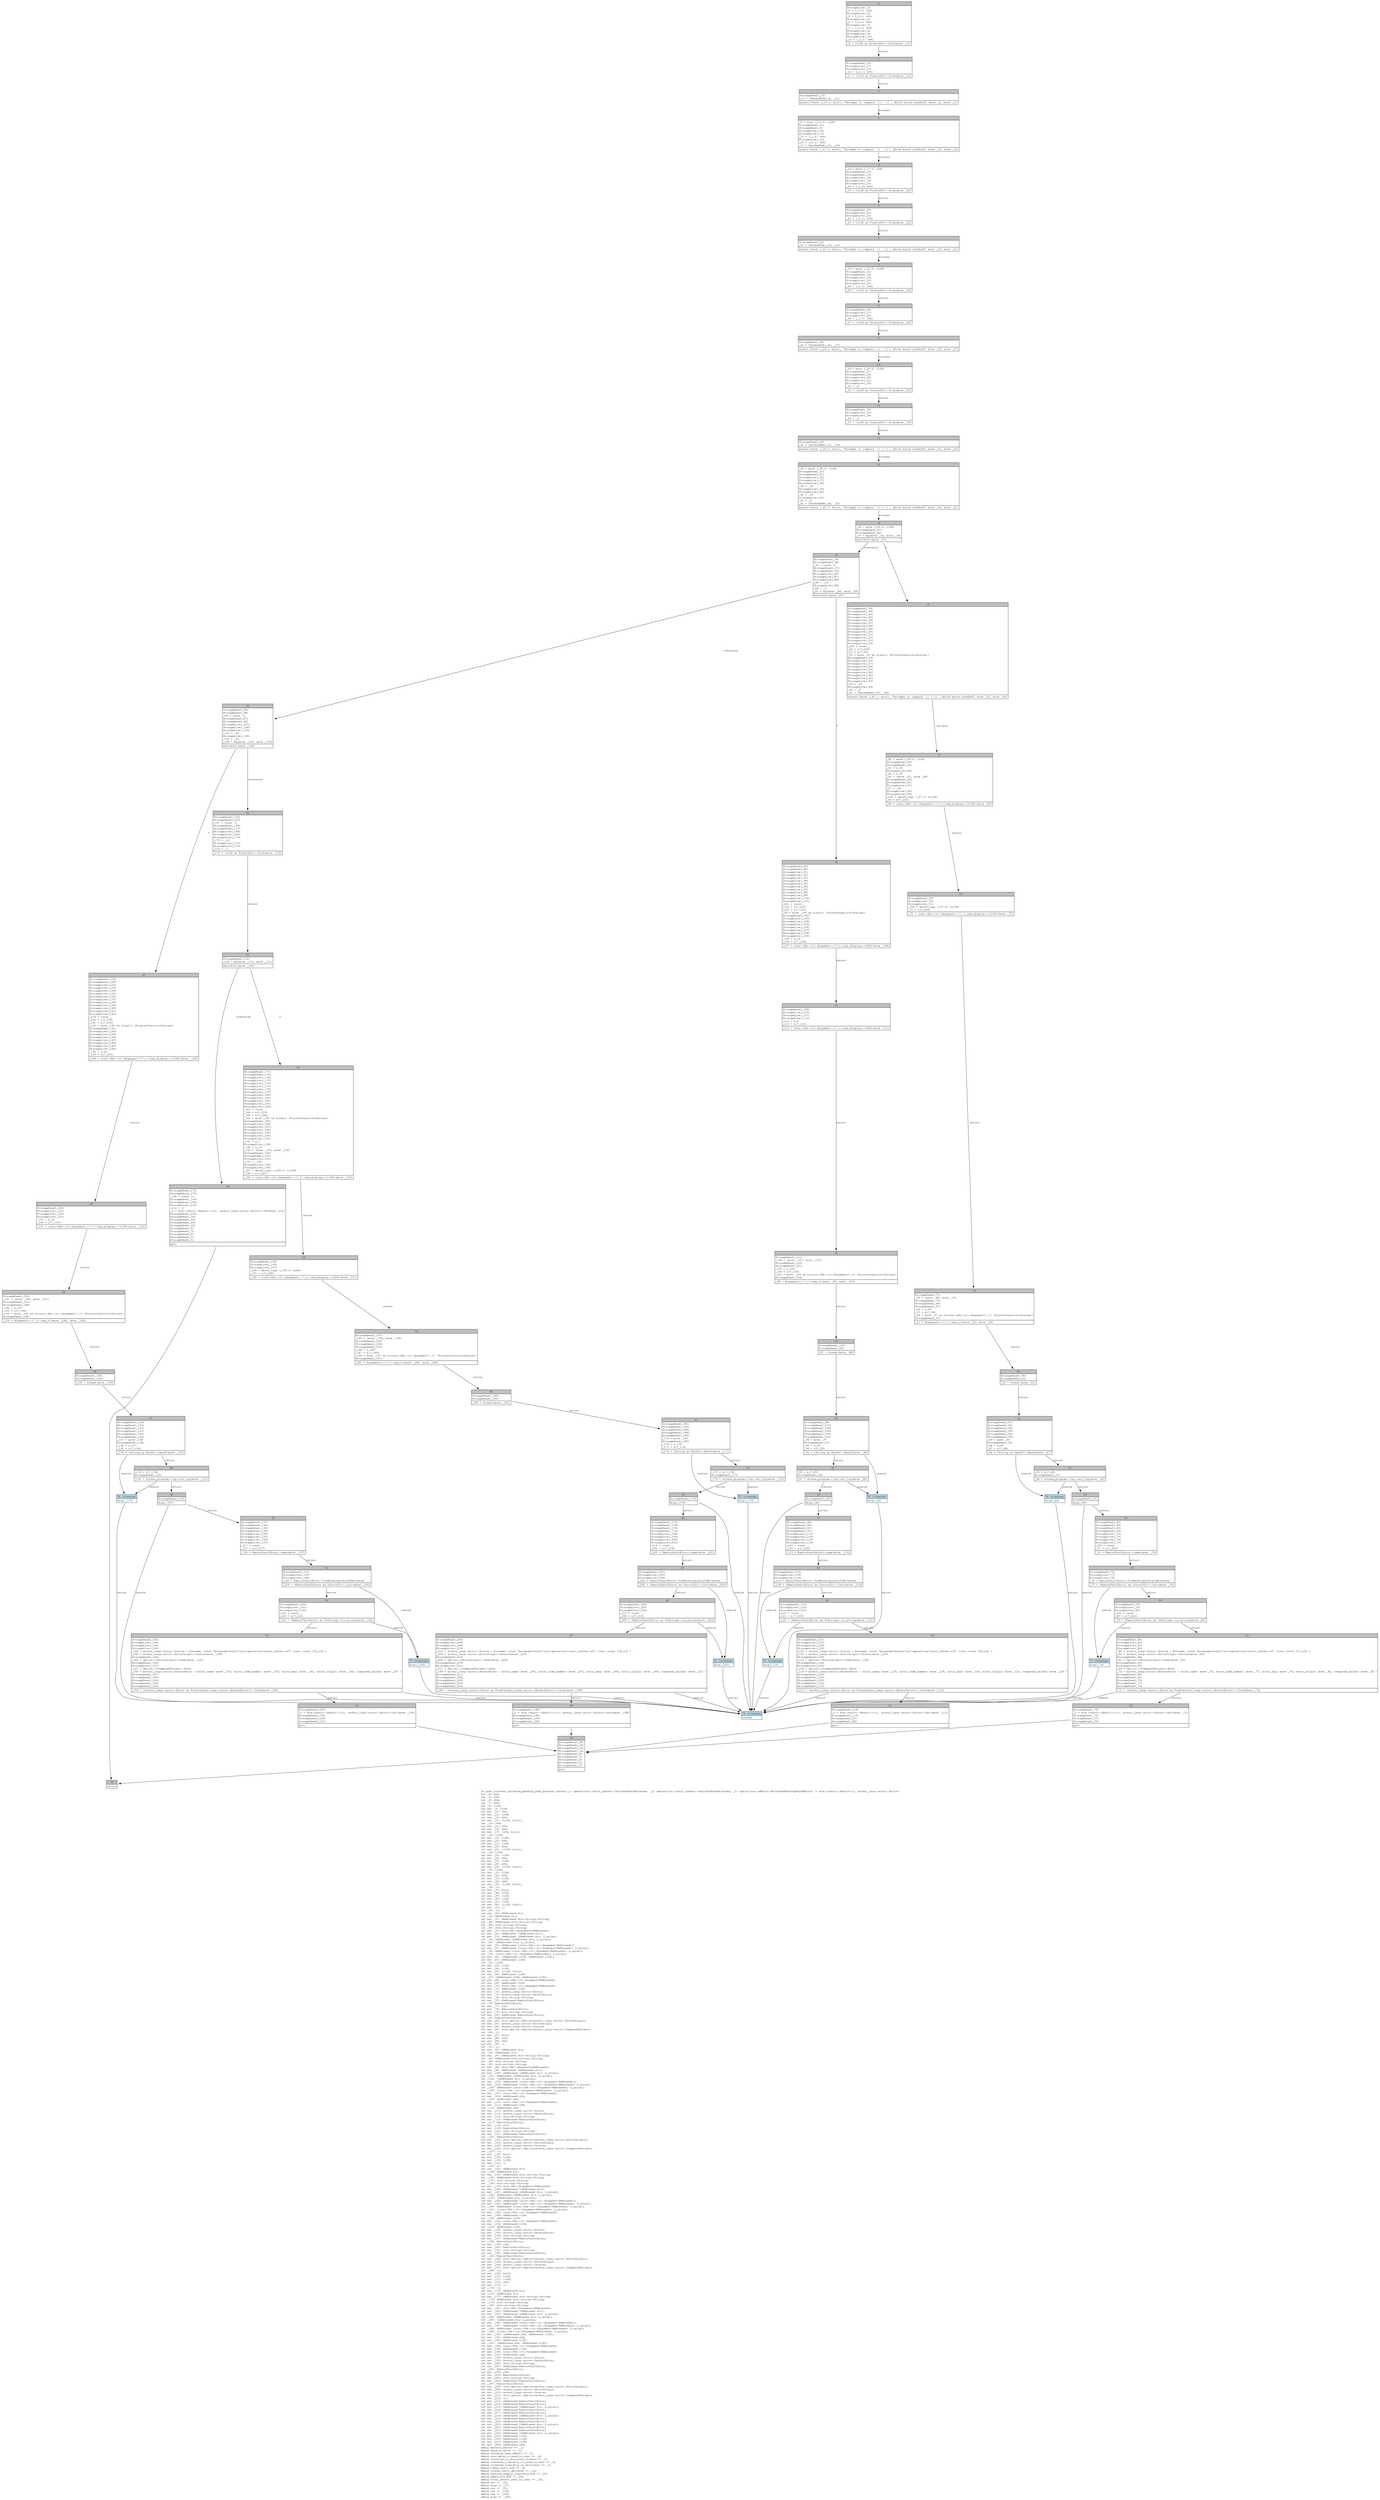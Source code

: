 digraph Mir_0_347 {
    graph [fontname="Courier, monospace"];
    node [fontname="Courier, monospace"];
    edge [fontname="Courier, monospace"];
    label=<fn post_transfer_withdraw_pending_fees_balance_checks(_1: operations::vault_checks::VaultAndUserBalances, _2: operations::vault_checks::VaultAndUserBalances, _3: operations::effects::WithdrawPendingFeesEffects) -&gt; std::result::Result&lt;(), anchor_lang::error::Error&gt;<br align="left"/>let _4: u64;<br align="left"/>let _5: u64;<br align="left"/>let _6: u64;<br align="left"/>let _7: u64;<br align="left"/>let _8: i128;<br align="left"/>let mut _9: i128;<br align="left"/>let mut _10: u64;<br align="left"/>let mut _11: i128;<br align="left"/>let mut _12: u64;<br align="left"/>let mut _13: (i128, bool);<br align="left"/>let _14: u64;<br align="left"/>let mut _15: u64;<br align="left"/>let mut _16: u64;<br align="left"/>let mut _17: (u64, bool);<br align="left"/>let _18: i128;<br align="left"/>let mut _19: i128;<br align="left"/>let mut _20: u64;<br align="left"/>let mut _21: i128;<br align="left"/>let mut _22: u64;<br align="left"/>let mut _23: (i128, bool);<br align="left"/>let _24: i128;<br align="left"/>let mut _25: i128;<br align="left"/>let mut _26: u64;<br align="left"/>let mut _27: i128;<br align="left"/>let mut _28: u64;<br align="left"/>let mut _29: (i128, bool);<br align="left"/>let _30: i128;<br align="left"/>let mut _31: i128;<br align="left"/>let mut _32: u64;<br align="left"/>let mut _33: i128;<br align="left"/>let mut _34: u64;<br align="left"/>let mut _35: (i128, bool);<br align="left"/>let _36: ();<br align="left"/>let mut _37: bool;<br align="left"/>let mut _38: i128;<br align="left"/>let mut _39: i128;<br align="left"/>let mut _40: i128;<br align="left"/>let mut _41: i128;<br align="left"/>let mut _42: (i128, bool);<br align="left"/>let mut _43: !;<br align="left"/>let _44: ();<br align="left"/>let mut _45: &amp;ReErased str;<br align="left"/>let _46: &amp;ReErased str;<br align="left"/>let mut _47: &amp;ReErased std::string::String;<br align="left"/>let _48: &amp;ReErased std::string::String;<br align="left"/>let _49: std::string::String;<br align="left"/>let _50: std::string::String;<br align="left"/>let mut _51: std::fmt::Arguments&lt;ReErased&gt;;<br align="left"/>let mut _52: &amp;ReErased [&amp;ReErased str];<br align="left"/>let mut _53: &amp;ReErased [&amp;ReErased str; 2_usize];<br align="left"/>let _54: &amp;ReErased [&amp;ReErased str; 2_usize];<br align="left"/>let _55: [&amp;ReErased str; 2_usize];<br align="left"/>let mut _56: &amp;ReErased [core::fmt::rt::Argument&lt;ReErased&gt;];<br align="left"/>let mut _57: &amp;ReErased [core::fmt::rt::Argument&lt;ReErased&gt;; 2_usize];<br align="left"/>let _58: &amp;ReErased [core::fmt::rt::Argument&lt;ReErased&gt;; 2_usize];<br align="left"/>let _59: [core::fmt::rt::Argument&lt;ReErased&gt;; 2_usize];<br align="left"/>let mut _60: (&amp;ReErased i128, &amp;ReErased i128);<br align="left"/>let mut _61: &amp;ReErased i128;<br align="left"/>let _62: i128;<br align="left"/>let mut _63: i128;<br align="left"/>let mut _64: i128;<br align="left"/>let mut _65: (i128, bool);<br align="left"/>let mut _66: &amp;ReErased i128;<br align="left"/>let _67: (&amp;ReErased i128, &amp;ReErased i128);<br align="left"/>let mut _68: core::fmt::rt::Argument&lt;ReErased&gt;;<br align="left"/>let mut _69: &amp;ReErased i128;<br align="left"/>let mut _70: core::fmt::rt::Argument&lt;ReErased&gt;;<br align="left"/>let mut _71: &amp;ReErased i128;<br align="left"/>let mut _72: anchor_lang::error::Error;<br align="left"/>let mut _73: anchor_lang::error::AnchorError;<br align="left"/>let mut _74: std::string::String;<br align="left"/>let mut _75: &amp;ReErased KaminoVaultError;<br align="left"/>let _76: KaminoVaultError;<br align="left"/>let mut _77: u32;<br align="left"/>let mut _78: KaminoVaultError;<br align="left"/>let mut _79: std::string::String;<br align="left"/>let mut _80: &amp;ReErased KaminoVaultError;<br align="left"/>let _81: KaminoVaultError;<br align="left"/>let mut _82: std::option::Option&lt;anchor_lang::error::ErrorOrigin&gt;;<br align="left"/>let mut _83: anchor_lang::error::ErrorOrigin;<br align="left"/>let mut _84: anchor_lang::error::Source;<br align="left"/>let mut _85: std::option::Option&lt;anchor_lang::error::ComparedValues&gt;;<br align="left"/>let _86: ();<br align="left"/>let mut _87: bool;<br align="left"/>let mut _88: u64;<br align="left"/>let mut _89: u64;<br align="left"/>let mut _90: !;<br align="left"/>let _91: ();<br align="left"/>let mut _92: &amp;ReErased str;<br align="left"/>let _93: &amp;ReErased str;<br align="left"/>let mut _94: &amp;ReErased std::string::String;<br align="left"/>let _95: &amp;ReErased std::string::String;<br align="left"/>let _96: std::string::String;<br align="left"/>let _97: std::string::String;<br align="left"/>let mut _98: std::fmt::Arguments&lt;ReErased&gt;;<br align="left"/>let mut _99: &amp;ReErased [&amp;ReErased str];<br align="left"/>let mut _100: &amp;ReErased [&amp;ReErased str; 2_usize];<br align="left"/>let _101: &amp;ReErased [&amp;ReErased str; 2_usize];<br align="left"/>let _102: [&amp;ReErased str; 2_usize];<br align="left"/>let mut _103: &amp;ReErased [core::fmt::rt::Argument&lt;ReErased&gt;];<br align="left"/>let mut _104: &amp;ReErased [core::fmt::rt::Argument&lt;ReErased&gt;; 2_usize];<br align="left"/>let _105: &amp;ReErased [core::fmt::rt::Argument&lt;ReErased&gt;; 2_usize];<br align="left"/>let _106: [core::fmt::rt::Argument&lt;ReErased&gt;; 2_usize];<br align="left"/>let mut _107: core::fmt::rt::Argument&lt;ReErased&gt;;<br align="left"/>let mut _108: &amp;ReErased u64;<br align="left"/>let _109: &amp;ReErased u64;<br align="left"/>let mut _110: core::fmt::rt::Argument&lt;ReErased&gt;;<br align="left"/>let mut _111: &amp;ReErased u64;<br align="left"/>let _112: &amp;ReErased u64;<br align="left"/>let mut _113: anchor_lang::error::Error;<br align="left"/>let mut _114: anchor_lang::error::AnchorError;<br align="left"/>let mut _115: std::string::String;<br align="left"/>let mut _116: &amp;ReErased KaminoVaultError;<br align="left"/>let _117: KaminoVaultError;<br align="left"/>let mut _118: u32;<br align="left"/>let mut _119: KaminoVaultError;<br align="left"/>let mut _120: std::string::String;<br align="left"/>let mut _121: &amp;ReErased KaminoVaultError;<br align="left"/>let _122: KaminoVaultError;<br align="left"/>let mut _123: std::option::Option&lt;anchor_lang::error::ErrorOrigin&gt;;<br align="left"/>let mut _124: anchor_lang::error::ErrorOrigin;<br align="left"/>let mut _125: anchor_lang::error::Source;<br align="left"/>let mut _126: std::option::Option&lt;anchor_lang::error::ComparedValues&gt;;<br align="left"/>let _127: ();<br align="left"/>let mut _128: bool;<br align="left"/>let mut _129: i128;<br align="left"/>let mut _130: i128;<br align="left"/>let mut _131: !;<br align="left"/>let _132: ();<br align="left"/>let mut _133: &amp;ReErased str;<br align="left"/>let _134: &amp;ReErased str;<br align="left"/>let mut _135: &amp;ReErased std::string::String;<br align="left"/>let _136: &amp;ReErased std::string::String;<br align="left"/>let _137: std::string::String;<br align="left"/>let _138: std::string::String;<br align="left"/>let mut _139: std::fmt::Arguments&lt;ReErased&gt;;<br align="left"/>let mut _140: &amp;ReErased [&amp;ReErased str];<br align="left"/>let mut _141: &amp;ReErased [&amp;ReErased str; 2_usize];<br align="left"/>let _142: &amp;ReErased [&amp;ReErased str; 2_usize];<br align="left"/>let _143: [&amp;ReErased str; 2_usize];<br align="left"/>let mut _144: &amp;ReErased [core::fmt::rt::Argument&lt;ReErased&gt;];<br align="left"/>let mut _145: &amp;ReErased [core::fmt::rt::Argument&lt;ReErased&gt;; 2_usize];<br align="left"/>let _146: &amp;ReErased [core::fmt::rt::Argument&lt;ReErased&gt;; 2_usize];<br align="left"/>let _147: [core::fmt::rt::Argument&lt;ReErased&gt;; 2_usize];<br align="left"/>let mut _148: core::fmt::rt::Argument&lt;ReErased&gt;;<br align="left"/>let mut _149: &amp;ReErased i128;<br align="left"/>let _150: &amp;ReErased i128;<br align="left"/>let mut _151: core::fmt::rt::Argument&lt;ReErased&gt;;<br align="left"/>let mut _152: &amp;ReErased i128;<br align="left"/>let _153: &amp;ReErased i128;<br align="left"/>let mut _154: anchor_lang::error::Error;<br align="left"/>let mut _155: anchor_lang::error::AnchorError;<br align="left"/>let mut _156: std::string::String;<br align="left"/>let mut _157: &amp;ReErased KaminoVaultError;<br align="left"/>let _158: KaminoVaultError;<br align="left"/>let mut _159: u32;<br align="left"/>let mut _160: KaminoVaultError;<br align="left"/>let mut _161: std::string::String;<br align="left"/>let mut _162: &amp;ReErased KaminoVaultError;<br align="left"/>let _163: KaminoVaultError;<br align="left"/>let mut _164: std::option::Option&lt;anchor_lang::error::ErrorOrigin&gt;;<br align="left"/>let mut _165: anchor_lang::error::ErrorOrigin;<br align="left"/>let mut _166: anchor_lang::error::Source;<br align="left"/>let mut _167: std::option::Option&lt;anchor_lang::error::ComparedValues&gt;;<br align="left"/>let _168: ();<br align="left"/>let mut _169: bool;<br align="left"/>let mut _170: i128;<br align="left"/>let mut _171: i128;<br align="left"/>let mut _172: u64;<br align="left"/>let mut _173: !;<br align="left"/>let _174: ();<br align="left"/>let mut _175: &amp;ReErased str;<br align="left"/>let _176: &amp;ReErased str;<br align="left"/>let mut _177: &amp;ReErased std::string::String;<br align="left"/>let _178: &amp;ReErased std::string::String;<br align="left"/>let _179: std::string::String;<br align="left"/>let _180: std::string::String;<br align="left"/>let mut _181: std::fmt::Arguments&lt;ReErased&gt;;<br align="left"/>let mut _182: &amp;ReErased [&amp;ReErased str];<br align="left"/>let mut _183: &amp;ReErased [&amp;ReErased str; 2_usize];<br align="left"/>let _184: &amp;ReErased [&amp;ReErased str; 2_usize];<br align="left"/>let _185: [&amp;ReErased str; 2_usize];<br align="left"/>let mut _186: &amp;ReErased [core::fmt::rt::Argument&lt;ReErased&gt;];<br align="left"/>let mut _187: &amp;ReErased [core::fmt::rt::Argument&lt;ReErased&gt;; 2_usize];<br align="left"/>let _188: &amp;ReErased [core::fmt::rt::Argument&lt;ReErased&gt;; 2_usize];<br align="left"/>let _189: [core::fmt::rt::Argument&lt;ReErased&gt;; 2_usize];<br align="left"/>let mut _190: (&amp;ReErased u64, &amp;ReErased i128);<br align="left"/>let mut _191: &amp;ReErased u64;<br align="left"/>let mut _192: &amp;ReErased i128;<br align="left"/>let _193: (&amp;ReErased u64, &amp;ReErased i128);<br align="left"/>let mut _194: core::fmt::rt::Argument&lt;ReErased&gt;;<br align="left"/>let mut _195: &amp;ReErased i128;<br align="left"/>let mut _196: core::fmt::rt::Argument&lt;ReErased&gt;;<br align="left"/>let mut _197: &amp;ReErased u64;<br align="left"/>let mut _198: anchor_lang::error::Error;<br align="left"/>let mut _199: anchor_lang::error::AnchorError;<br align="left"/>let mut _200: std::string::String;<br align="left"/>let mut _201: &amp;ReErased KaminoVaultError;<br align="left"/>let _202: KaminoVaultError;<br align="left"/>let mut _203: u32;<br align="left"/>let mut _204: KaminoVaultError;<br align="left"/>let mut _205: std::string::String;<br align="left"/>let mut _206: &amp;ReErased KaminoVaultError;<br align="left"/>let _207: KaminoVaultError;<br align="left"/>let mut _208: std::option::Option&lt;anchor_lang::error::ErrorOrigin&gt;;<br align="left"/>let mut _209: anchor_lang::error::ErrorOrigin;<br align="left"/>let mut _210: anchor_lang::error::Source;<br align="left"/>let mut _211: std::option::Option&lt;anchor_lang::error::ComparedValues&gt;;<br align="left"/>let mut _212: ();<br align="left"/>let mut _213: &amp;ReErased KaminoVaultError;<br align="left"/>let mut _214: &amp;ReErased KaminoVaultError;<br align="left"/>let mut _215: &amp;ReErased [&amp;ReErased str; 2_usize];<br align="left"/>let mut _216: &amp;ReErased KaminoVaultError;<br align="left"/>let mut _217: &amp;ReErased KaminoVaultError;<br align="left"/>let mut _218: &amp;ReErased [&amp;ReErased str; 2_usize];<br align="left"/>let mut _219: &amp;ReErased KaminoVaultError;<br align="left"/>let mut _220: &amp;ReErased KaminoVaultError;<br align="left"/>let mut _221: &amp;ReErased [&amp;ReErased str; 2_usize];<br align="left"/>let mut _222: &amp;ReErased KaminoVaultError;<br align="left"/>let mut _223: &amp;ReErased KaminoVaultError;<br align="left"/>let mut _224: &amp;ReErased [&amp;ReErased str; 2_usize];<br align="left"/>let mut _225: &amp;ReErased i128;<br align="left"/>let mut _226: &amp;ReErased i128;<br align="left"/>let mut _227: &amp;ReErased i128;<br align="left"/>let mut _228: &amp;ReErased u64;<br align="left"/>debug amounts_before =&gt; _1;<br align="left"/>debug amounts_after =&gt; _2;<br align="left"/>debug withdraw_fees_effects =&gt; _3;<br align="left"/>debug available_to_send_to_user =&gt; _4;<br align="left"/>debug invested_to_disinvest_ctokens =&gt; _5;<br align="left"/>debug invested_liquidity_to_send_to_user =&gt; _6;<br align="left"/>debug invested_liquidity_to_disinvest =&gt; _7;<br align="left"/>debug token_vault_diff =&gt; _8;<br align="left"/>debug ctoken_vault_decrease =&gt; _14;<br align="left"/>debug reserve_supply_liquidity_diff =&gt; _18;<br align="left"/>debug admin_ata_diff =&gt; _24;<br align="left"/>debug total_amount_sent_to_user =&gt; _30;<br align="left"/>debug res =&gt; _50;<br align="left"/>debug args =&gt; _67;<br align="left"/>debug res =&gt; _97;<br align="left"/>debug res =&gt; _138;<br align="left"/>debug res =&gt; _180;<br align="left"/>debug args =&gt; _193;<br align="left"/>>;
    bb0__0_347 [shape="none", label=<<table border="0" cellborder="1" cellspacing="0"><tr><td bgcolor="gray" align="center" colspan="1">0</td></tr><tr><td align="left" balign="left">StorageLive(_4)<br/>_4 = (_3.0: u64)<br/>StorageLive(_5)<br/>_5 = (_3.1: u64)<br/>StorageLive(_6)<br/>_6 = (_3.2: u64)<br/>StorageLive(_7)<br/>_7 = (_3.3: u64)<br/>StorageLive(_8)<br/>StorageLive(_9)<br/>StorageLive(_10)<br/>_10 = (_1.1: u64)<br/></td></tr><tr><td align="left">_9 = &lt;i128 as From&lt;u64&gt;&gt;::from(move _10)</td></tr></table>>];
    bb1__0_347 [shape="none", label=<<table border="0" cellborder="1" cellspacing="0"><tr><td bgcolor="gray" align="center" colspan="1">1</td></tr><tr><td align="left" balign="left">StorageDead(_10)<br/>StorageLive(_11)<br/>StorageLive(_12)<br/>_12 = (_2.1: u64)<br/></td></tr><tr><td align="left">_11 = &lt;i128 as From&lt;u64&gt;&gt;::from(move _12)</td></tr></table>>];
    bb2__0_347 [shape="none", label=<<table border="0" cellborder="1" cellspacing="0"><tr><td bgcolor="gray" align="center" colspan="1">2</td></tr><tr><td align="left" balign="left">StorageDead(_12)<br/>_13 = CheckedSub(_9, _11)<br/></td></tr><tr><td align="left">assert(!move (_13.1: bool), &quot;attempt to compute `{} - {}`, which would overflow&quot;, move _9, move _11)</td></tr></table>>];
    bb3__0_347 [shape="none", label=<<table border="0" cellborder="1" cellspacing="0"><tr><td bgcolor="gray" align="center" colspan="1">3</td></tr><tr><td align="left" balign="left">_8 = move (_13.0: i128)<br/>StorageDead(_11)<br/>StorageDead(_9)<br/>StorageLive(_14)<br/>StorageLive(_15)<br/>_15 = (_1.2: u64)<br/>StorageLive(_16)<br/>_16 = (_2.2: u64)<br/>_17 = CheckedSub(_15, _16)<br/></td></tr><tr><td align="left">assert(!move (_17.1: bool), &quot;attempt to compute `{} - {}`, which would overflow&quot;, move _15, move _16)</td></tr></table>>];
    bb4__0_347 [shape="none", label=<<table border="0" cellborder="1" cellspacing="0"><tr><td bgcolor="gray" align="center" colspan="1">4</td></tr><tr><td align="left" balign="left">_14 = move (_17.0: u64)<br/>StorageDead(_16)<br/>StorageDead(_15)<br/>StorageLive(_18)<br/>StorageLive(_19)<br/>StorageLive(_20)<br/>_20 = (_1.0: u64)<br/></td></tr><tr><td align="left">_19 = &lt;i128 as From&lt;u64&gt;&gt;::from(move _20)</td></tr></table>>];
    bb5__0_347 [shape="none", label=<<table border="0" cellborder="1" cellspacing="0"><tr><td bgcolor="gray" align="center" colspan="1">5</td></tr><tr><td align="left" balign="left">StorageDead(_20)<br/>StorageLive(_21)<br/>StorageLive(_22)<br/>_22 = (_2.0: u64)<br/></td></tr><tr><td align="left">_21 = &lt;i128 as From&lt;u64&gt;&gt;::from(move _22)</td></tr></table>>];
    bb6__0_347 [shape="none", label=<<table border="0" cellborder="1" cellspacing="0"><tr><td bgcolor="gray" align="center" colspan="1">6</td></tr><tr><td align="left" balign="left">StorageDead(_22)<br/>_23 = CheckedSub(_19, _21)<br/></td></tr><tr><td align="left">assert(!move (_23.1: bool), &quot;attempt to compute `{} - {}`, which would overflow&quot;, move _19, move _21)</td></tr></table>>];
    bb7__0_347 [shape="none", label=<<table border="0" cellborder="1" cellspacing="0"><tr><td bgcolor="gray" align="center" colspan="1">7</td></tr><tr><td align="left" balign="left">_18 = move (_23.0: i128)<br/>StorageDead(_21)<br/>StorageDead(_19)<br/>StorageLive(_24)<br/>StorageLive(_25)<br/>StorageLive(_26)<br/>_26 = (_2.3: u64)<br/></td></tr><tr><td align="left">_25 = &lt;i128 as From&lt;u64&gt;&gt;::from(move _26)</td></tr></table>>];
    bb8__0_347 [shape="none", label=<<table border="0" cellborder="1" cellspacing="0"><tr><td bgcolor="gray" align="center" colspan="1">8</td></tr><tr><td align="left" balign="left">StorageDead(_26)<br/>StorageLive(_27)<br/>StorageLive(_28)<br/>_28 = (_1.3: u64)<br/></td></tr><tr><td align="left">_27 = &lt;i128 as From&lt;u64&gt;&gt;::from(move _28)</td></tr></table>>];
    bb9__0_347 [shape="none", label=<<table border="0" cellborder="1" cellspacing="0"><tr><td bgcolor="gray" align="center" colspan="1">9</td></tr><tr><td align="left" balign="left">StorageDead(_28)<br/>_29 = CheckedSub(_25, _27)<br/></td></tr><tr><td align="left">assert(!move (_29.1: bool), &quot;attempt to compute `{} - {}`, which would overflow&quot;, move _25, move _27)</td></tr></table>>];
    bb10__0_347 [shape="none", label=<<table border="0" cellborder="1" cellspacing="0"><tr><td bgcolor="gray" align="center" colspan="1">10</td></tr><tr><td align="left" balign="left">_24 = move (_29.0: i128)<br/>StorageDead(_27)<br/>StorageDead(_25)<br/>StorageLive(_30)<br/>StorageLive(_31)<br/>StorageLive(_32)<br/>_32 = _4<br/></td></tr><tr><td align="left">_31 = &lt;i128 as From&lt;u64&gt;&gt;::from(move _32)</td></tr></table>>];
    bb11__0_347 [shape="none", label=<<table border="0" cellborder="1" cellspacing="0"><tr><td bgcolor="gray" align="center" colspan="1">11</td></tr><tr><td align="left" balign="left">StorageDead(_32)<br/>StorageLive(_33)<br/>StorageLive(_34)<br/>_34 = _6<br/></td></tr><tr><td align="left">_33 = &lt;i128 as From&lt;u64&gt;&gt;::from(move _34)</td></tr></table>>];
    bb12__0_347 [shape="none", label=<<table border="0" cellborder="1" cellspacing="0"><tr><td bgcolor="gray" align="center" colspan="1">12</td></tr><tr><td align="left" balign="left">StorageDead(_34)<br/>_35 = CheckedAdd(_31, _33)<br/></td></tr><tr><td align="left">assert(!move (_35.1: bool), &quot;attempt to compute `{} + {}`, which would overflow&quot;, move _31, move _33)</td></tr></table>>];
    bb13__0_347 [shape="none", label=<<table border="0" cellborder="1" cellspacing="0"><tr><td bgcolor="gray" align="center" colspan="1">13</td></tr><tr><td align="left" balign="left">_30 = move (_35.0: i128)<br/>StorageDead(_33)<br/>StorageDead(_31)<br/>StorageLive(_36)<br/>StorageLive(_37)<br/>StorageLive(_38)<br/>_38 = _30<br/>StorageLive(_39)<br/>StorageLive(_40)<br/>_40 = _18<br/>StorageLive(_41)<br/>_41 = _8<br/>_42 = CheckedAdd(_40, _41)<br/></td></tr><tr><td align="left">assert(!move (_42.1: bool), &quot;attempt to compute `{} + {}`, which would overflow&quot;, move _40, move _41)</td></tr></table>>];
    bb14__0_347 [shape="none", label=<<table border="0" cellborder="1" cellspacing="0"><tr><td bgcolor="gray" align="center" colspan="1">14</td></tr><tr><td align="left" balign="left">_39 = move (_42.0: i128)<br/>StorageDead(_41)<br/>StorageDead(_40)<br/>_37 = Eq(move _38, move _39)<br/></td></tr><tr><td align="left">switchInt(move _37)</td></tr></table>>];
    bb15__0_347 [shape="none", label=<<table border="0" cellborder="1" cellspacing="0"><tr><td bgcolor="gray" align="center" colspan="1">15</td></tr><tr><td align="left" balign="left">StorageDead(_39)<br/>StorageDead(_38)<br/>_36 = const ()<br/>StorageDead(_37)<br/>StorageDead(_36)<br/>StorageLive(_86)<br/>StorageLive(_87)<br/>StorageLive(_88)<br/>_88 = _14<br/>StorageLive(_89)<br/>_89 = _5<br/>_87 = Eq(move _88, move _89)<br/></td></tr><tr><td align="left">switchInt(move _87)</td></tr></table>>];
    bb16__0_347 [shape="none", label=<<table border="0" cellborder="1" cellspacing="0"><tr><td bgcolor="gray" align="center" colspan="1">16</td></tr><tr><td align="left" balign="left">StorageDead(_39)<br/>StorageDead(_38)<br/>StorageLive(_44)<br/>StorageLive(_45)<br/>StorageLive(_46)<br/>StorageLive(_47)<br/>StorageLive(_48)<br/>StorageLive(_49)<br/>StorageLive(_50)<br/>StorageLive(_51)<br/>StorageLive(_52)<br/>StorageLive(_53)<br/>StorageLive(_54)<br/>_224 = const _<br/>_54 = &amp;(*_224)<br/>_53 = &amp;(*_54)<br/>_52 = move _53 as &amp;[&amp;str] (PointerCoercion(Unsize))<br/>StorageDead(_53)<br/>StorageLive(_56)<br/>StorageLive(_57)<br/>StorageLive(_58)<br/>StorageLive(_59)<br/>StorageLive(_60)<br/>StorageLive(_61)<br/>StorageLive(_62)<br/>StorageLive(_63)<br/>_63 = _18<br/>StorageLive(_64)<br/>_64 = _8<br/>_65 = CheckedAdd(_63, _64)<br/></td></tr><tr><td align="left">assert(!move (_65.1: bool), &quot;attempt to compute `{} + {}`, which would overflow&quot;, move _63, move _64)</td></tr></table>>];
    bb17__0_347 [shape="none", label=<<table border="0" cellborder="1" cellspacing="0"><tr><td bgcolor="gray" align="center" colspan="1">17</td></tr><tr><td align="left" balign="left">_62 = move (_65.0: i128)<br/>StorageDead(_64)<br/>StorageDead(_63)<br/>_61 = &amp;_62<br/>StorageLive(_66)<br/>_66 = &amp;_30<br/>_60 = (move _61, move _66)<br/>StorageDead(_66)<br/>StorageDead(_61)<br/>StorageLive(_67)<br/>_67 = _60<br/>StorageLive(_68)<br/>StorageLive(_69)<br/>_225 = deref_copy (_67.1: &amp;i128)<br/>_69 = &amp;(*_225)<br/></td></tr><tr><td align="left">_68 = core::fmt::rt::Argument::&lt;'_&gt;::new_display::&lt;i128&gt;(move _69)</td></tr></table>>];
    bb18__0_347 [shape="none", label=<<table border="0" cellborder="1" cellspacing="0"><tr><td bgcolor="gray" align="center" colspan="1">18</td></tr><tr><td align="left" balign="left">StorageDead(_69)<br/>StorageLive(_70)<br/>StorageLive(_71)<br/>_226 = deref_copy (_67.0: &amp;i128)<br/>_71 = &amp;(*_226)<br/></td></tr><tr><td align="left">_70 = core::fmt::rt::Argument::&lt;'_&gt;::new_display::&lt;i128&gt;(move _71)</td></tr></table>>];
    bb19__0_347 [shape="none", label=<<table border="0" cellborder="1" cellspacing="0"><tr><td bgcolor="gray" align="center" colspan="1">19</td></tr><tr><td align="left" balign="left">StorageDead(_71)<br/>_59 = [move _68, move _70]<br/>StorageDead(_70)<br/>StorageDead(_68)<br/>StorageDead(_67)<br/>_58 = &amp;_59<br/>_57 = &amp;(*_58)<br/>_56 = move _57 as &amp;[core::fmt::rt::Argument&lt;'_&gt;] (PointerCoercion(Unsize))<br/>StorageDead(_57)<br/></td></tr><tr><td align="left">_51 = Arguments::&lt;'_&gt;::new_v1(move _52, move _56)</td></tr></table>>];
    bb20__0_347 [shape="none", label=<<table border="0" cellborder="1" cellspacing="0"><tr><td bgcolor="gray" align="center" colspan="1">20</td></tr><tr><td align="left" balign="left">StorageDead(_56)<br/>StorageDead(_52)<br/></td></tr><tr><td align="left">_50 = format(move _51)</td></tr></table>>];
    bb21__0_347 [shape="none", label=<<table border="0" cellborder="1" cellspacing="0"><tr><td bgcolor="gray" align="center" colspan="1">21</td></tr><tr><td align="left" balign="left">StorageDead(_51)<br/>StorageDead(_62)<br/>StorageDead(_60)<br/>StorageDead(_59)<br/>StorageDead(_58)<br/>StorageDead(_54)<br/>_49 = move _50<br/>StorageDead(_50)<br/>_48 = &amp;_49<br/>_47 = &amp;(*_48)<br/></td></tr><tr><td align="left">_46 = &lt;String as Deref&gt;::deref(move _47)</td></tr></table>>];
    bb22__0_347 [shape="none", label=<<table border="0" cellborder="1" cellspacing="0"><tr><td bgcolor="gray" align="center" colspan="1">22</td></tr><tr><td align="left" balign="left">_45 = &amp;(*_46)<br/>StorageDead(_47)<br/></td></tr><tr><td align="left">_44 = solana_program::log::sol_log(move _45)</td></tr></table>>];
    bb23__0_347 [shape="none", label=<<table border="0" cellborder="1" cellspacing="0"><tr><td bgcolor="gray" align="center" colspan="1">23</td></tr><tr><td align="left" balign="left">StorageDead(_45)<br/></td></tr><tr><td align="left">drop(_49)</td></tr></table>>];
    bb24__0_347 [shape="none", label=<<table border="0" cellborder="1" cellspacing="0"><tr><td bgcolor="gray" align="center" colspan="1">24</td></tr><tr><td align="left" balign="left">StorageDead(_49)<br/>StorageDead(_48)<br/>StorageDead(_46)<br/>StorageDead(_44)<br/>StorageLive(_72)<br/>StorageLive(_73)<br/>StorageLive(_74)<br/>StorageLive(_75)<br/>_223 = const _<br/>_75 = &amp;(*_223)<br/></td></tr><tr><td align="left">_74 = KaminoVaultError::name(move _75)</td></tr></table>>];
    bb25__0_347 [shape="none", label=<<table border="0" cellborder="1" cellspacing="0"><tr><td bgcolor="gray" align="center" colspan="1">25</td></tr><tr><td align="left" balign="left">StorageDead(_75)<br/>StorageLive(_77)<br/>StorageLive(_78)<br/>_78 = KaminoVaultError::TooMuchLiquidityToWithdraw<br/></td></tr><tr><td align="left">_77 = &lt;KaminoVaultError as Into&lt;u32&gt;&gt;::into(move _78)</td></tr></table>>];
    bb26__0_347 [shape="none", label=<<table border="0" cellborder="1" cellspacing="0"><tr><td bgcolor="gray" align="center" colspan="1">26</td></tr><tr><td align="left" balign="left">StorageDead(_78)<br/>StorageLive(_79)<br/>StorageLive(_80)<br/>_222 = const _<br/>_80 = &amp;(*_222)<br/></td></tr><tr><td align="left">_79 = &lt;KaminoVaultError as ToString&gt;::to_string(move _80)</td></tr></table>>];
    bb27__0_347 [shape="none", label=<<table border="0" cellborder="1" cellspacing="0"><tr><td bgcolor="gray" align="center" colspan="1">27</td></tr><tr><td align="left" balign="left">StorageDead(_80)<br/>StorageLive(_82)<br/>StorageLive(_83)<br/>StorageLive(_84)<br/>_84 = anchor_lang::error::Source { filename: const &quot;programs\\kvault\\src\\operations\\vault_checks.rs&quot;, line: const 117_u32 }<br/>_83 = anchor_lang::error::ErrorOrigin::Source(move _84)<br/>StorageDead(_84)<br/>_82 = Option::&lt;ErrorOrigin&gt;::Some(move _83)<br/>StorageDead(_83)<br/>StorageLive(_85)<br/>_85 = Option::&lt;ComparedValues&gt;::None<br/>_73 = anchor_lang::error::AnchorError { error_name: move _74, error_code_number: move _77, error_msg: move _79, error_origin: move _82, compared_values: move _85 }<br/>StorageDead(_85)<br/>StorageDead(_82)<br/>StorageDead(_79)<br/>StorageDead(_77)<br/>StorageDead(_74)<br/></td></tr><tr><td align="left">_72 = &lt;anchor_lang::error::Error as From&lt;anchor_lang::error::AnchorError&gt;&gt;::from(move _73)</td></tr></table>>];
    bb28__0_347 [shape="none", label=<<table border="0" cellborder="1" cellspacing="0"><tr><td bgcolor="gray" align="center" colspan="1">28</td></tr><tr><td align="left" balign="left">StorageDead(_73)<br/>_0 = std::result::Result::&lt;(), anchor_lang::error::Error&gt;::Err(move _72)<br/>StorageDead(_72)<br/>StorageDead(_37)<br/>StorageDead(_36)<br/></td></tr><tr><td align="left">goto</td></tr></table>>];
    bb29__0_347 [shape="none", label=<<table border="0" cellborder="1" cellspacing="0"><tr><td bgcolor="gray" align="center" colspan="1">29</td></tr><tr><td align="left" balign="left">StorageDead(_89)<br/>StorageDead(_88)<br/>_86 = const ()<br/>StorageDead(_87)<br/>StorageDead(_86)<br/>StorageLive(_127)<br/>StorageLive(_128)<br/>StorageLive(_129)<br/>_129 = _24<br/>StorageLive(_130)<br/>_130 = _30<br/>_128 = Eq(move _129, move _130)<br/></td></tr><tr><td align="left">switchInt(move _128)</td></tr></table>>];
    bb30__0_347 [shape="none", label=<<table border="0" cellborder="1" cellspacing="0"><tr><td bgcolor="gray" align="center" colspan="1">30</td></tr><tr><td align="left" balign="left">StorageDead(_89)<br/>StorageDead(_88)<br/>StorageLive(_91)<br/>StorageLive(_92)<br/>StorageLive(_93)<br/>StorageLive(_94)<br/>StorageLive(_95)<br/>StorageLive(_96)<br/>StorageLive(_97)<br/>StorageLive(_98)<br/>StorageLive(_99)<br/>StorageLive(_100)<br/>StorageLive(_101)<br/>_221 = const _<br/>_101 = &amp;(*_221)<br/>_100 = &amp;(*_101)<br/>_99 = move _100 as &amp;[&amp;str] (PointerCoercion(Unsize))<br/>StorageDead(_100)<br/>StorageLive(_103)<br/>StorageLive(_104)<br/>StorageLive(_105)<br/>StorageLive(_106)<br/>StorageLive(_107)<br/>StorageLive(_108)<br/>StorageLive(_109)<br/>_109 = &amp;_14<br/>_108 = &amp;(*_109)<br/></td></tr><tr><td align="left">_107 = core::fmt::rt::Argument::&lt;'_&gt;::new_display::&lt;u64&gt;(move _108)</td></tr></table>>];
    bb31__0_347 [shape="none", label=<<table border="0" cellborder="1" cellspacing="0"><tr><td bgcolor="gray" align="center" colspan="1">31</td></tr><tr><td align="left" balign="left">StorageDead(_108)<br/>StorageLive(_110)<br/>StorageLive(_111)<br/>StorageLive(_112)<br/>_112 = &amp;_5<br/>_111 = &amp;(*_112)<br/></td></tr><tr><td align="left">_110 = core::fmt::rt::Argument::&lt;'_&gt;::new_display::&lt;u64&gt;(move _111)</td></tr></table>>];
    bb32__0_347 [shape="none", label=<<table border="0" cellborder="1" cellspacing="0"><tr><td bgcolor="gray" align="center" colspan="1">32</td></tr><tr><td align="left" balign="left">StorageDead(_111)<br/>_106 = [move _107, move _110]<br/>StorageDead(_110)<br/>StorageDead(_107)<br/>_105 = &amp;_106<br/>_104 = &amp;(*_105)<br/>_103 = move _104 as &amp;[core::fmt::rt::Argument&lt;'_&gt;] (PointerCoercion(Unsize))<br/>StorageDead(_104)<br/></td></tr><tr><td align="left">_98 = Arguments::&lt;'_&gt;::new_v1(move _99, move _103)</td></tr></table>>];
    bb33__0_347 [shape="none", label=<<table border="0" cellborder="1" cellspacing="0"><tr><td bgcolor="gray" align="center" colspan="1">33</td></tr><tr><td align="left" balign="left">StorageDead(_103)<br/>StorageDead(_99)<br/></td></tr><tr><td align="left">_97 = format(move _98)</td></tr></table>>];
    bb34__0_347 [shape="none", label=<<table border="0" cellborder="1" cellspacing="0"><tr><td bgcolor="gray" align="center" colspan="1">34</td></tr><tr><td align="left" balign="left">StorageDead(_98)<br/>StorageDead(_112)<br/>StorageDead(_109)<br/>StorageDead(_106)<br/>StorageDead(_105)<br/>StorageDead(_101)<br/>_96 = move _97<br/>StorageDead(_97)<br/>_95 = &amp;_96<br/>_94 = &amp;(*_95)<br/></td></tr><tr><td align="left">_93 = &lt;String as Deref&gt;::deref(move _94)</td></tr></table>>];
    bb35__0_347 [shape="none", label=<<table border="0" cellborder="1" cellspacing="0"><tr><td bgcolor="gray" align="center" colspan="1">35</td></tr><tr><td align="left" balign="left">_92 = &amp;(*_93)<br/>StorageDead(_94)<br/></td></tr><tr><td align="left">_91 = solana_program::log::sol_log(move _92)</td></tr></table>>];
    bb36__0_347 [shape="none", label=<<table border="0" cellborder="1" cellspacing="0"><tr><td bgcolor="gray" align="center" colspan="1">36</td></tr><tr><td align="left" balign="left">StorageDead(_92)<br/></td></tr><tr><td align="left">drop(_96)</td></tr></table>>];
    bb37__0_347 [shape="none", label=<<table border="0" cellborder="1" cellspacing="0"><tr><td bgcolor="gray" align="center" colspan="1">37</td></tr><tr><td align="left" balign="left">StorageDead(_96)<br/>StorageDead(_95)<br/>StorageDead(_93)<br/>StorageDead(_91)<br/>StorageLive(_113)<br/>StorageLive(_114)<br/>StorageLive(_115)<br/>StorageLive(_116)<br/>_220 = const _<br/>_116 = &amp;(*_220)<br/></td></tr><tr><td align="left">_115 = KaminoVaultError::name(move _116)</td></tr></table>>];
    bb38__0_347 [shape="none", label=<<table border="0" cellborder="1" cellspacing="0"><tr><td bgcolor="gray" align="center" colspan="1">38</td></tr><tr><td align="left" balign="left">StorageDead(_116)<br/>StorageLive(_118)<br/>StorageLive(_119)<br/>_119 = KaminoVaultError::TooMuchLiquidityToWithdraw<br/></td></tr><tr><td align="left">_118 = &lt;KaminoVaultError as Into&lt;u32&gt;&gt;::into(move _119)</td></tr></table>>];
    bb39__0_347 [shape="none", label=<<table border="0" cellborder="1" cellspacing="0"><tr><td bgcolor="gray" align="center" colspan="1">39</td></tr><tr><td align="left" balign="left">StorageDead(_119)<br/>StorageLive(_120)<br/>StorageLive(_121)<br/>_219 = const _<br/>_121 = &amp;(*_219)<br/></td></tr><tr><td align="left">_120 = &lt;KaminoVaultError as ToString&gt;::to_string(move _121)</td></tr></table>>];
    bb40__0_347 [shape="none", label=<<table border="0" cellborder="1" cellspacing="0"><tr><td bgcolor="gray" align="center" colspan="1">40</td></tr><tr><td align="left" balign="left">StorageDead(_121)<br/>StorageLive(_123)<br/>StorageLive(_124)<br/>StorageLive(_125)<br/>_125 = anchor_lang::error::Source { filename: const &quot;programs\\kvault\\src\\operations\\vault_checks.rs&quot;, line: const 126_u32 }<br/>_124 = anchor_lang::error::ErrorOrigin::Source(move _125)<br/>StorageDead(_125)<br/>_123 = Option::&lt;ErrorOrigin&gt;::Some(move _124)<br/>StorageDead(_124)<br/>StorageLive(_126)<br/>_126 = Option::&lt;ComparedValues&gt;::None<br/>_114 = anchor_lang::error::AnchorError { error_name: move _115, error_code_number: move _118, error_msg: move _120, error_origin: move _123, compared_values: move _126 }<br/>StorageDead(_126)<br/>StorageDead(_123)<br/>StorageDead(_120)<br/>StorageDead(_118)<br/>StorageDead(_115)<br/></td></tr><tr><td align="left">_113 = &lt;anchor_lang::error::Error as From&lt;anchor_lang::error::AnchorError&gt;&gt;::from(move _114)</td></tr></table>>];
    bb41__0_347 [shape="none", label=<<table border="0" cellborder="1" cellspacing="0"><tr><td bgcolor="gray" align="center" colspan="1">41</td></tr><tr><td align="left" balign="left">StorageDead(_114)<br/>_0 = std::result::Result::&lt;(), anchor_lang::error::Error&gt;::Err(move _113)<br/>StorageDead(_113)<br/>StorageDead(_87)<br/>StorageDead(_86)<br/></td></tr><tr><td align="left">goto</td></tr></table>>];
    bb42__0_347 [shape="none", label=<<table border="0" cellborder="1" cellspacing="0"><tr><td bgcolor="gray" align="center" colspan="1">42</td></tr><tr><td align="left" balign="left">StorageDead(_130)<br/>StorageDead(_129)<br/>_127 = const ()<br/>StorageDead(_128)<br/>StorageDead(_127)<br/>StorageLive(_168)<br/>StorageLive(_169)<br/>StorageLive(_170)<br/>_170 = _18<br/>StorageLive(_171)<br/>StorageLive(_172)<br/>_172 = _7<br/></td></tr><tr><td align="left">_171 = &lt;i128 as From&lt;u64&gt;&gt;::from(move _172)</td></tr></table>>];
    bb43__0_347 [shape="none", label=<<table border="0" cellborder="1" cellspacing="0"><tr><td bgcolor="gray" align="center" colspan="1">43</td></tr><tr><td align="left" balign="left">StorageDead(_130)<br/>StorageDead(_129)<br/>StorageLive(_132)<br/>StorageLive(_133)<br/>StorageLive(_134)<br/>StorageLive(_135)<br/>StorageLive(_136)<br/>StorageLive(_137)<br/>StorageLive(_138)<br/>StorageLive(_139)<br/>StorageLive(_140)<br/>StorageLive(_141)<br/>StorageLive(_142)<br/>_218 = const _<br/>_142 = &amp;(*_218)<br/>_141 = &amp;(*_142)<br/>_140 = move _141 as &amp;[&amp;str] (PointerCoercion(Unsize))<br/>StorageDead(_141)<br/>StorageLive(_144)<br/>StorageLive(_145)<br/>StorageLive(_146)<br/>StorageLive(_147)<br/>StorageLive(_148)<br/>StorageLive(_149)<br/>StorageLive(_150)<br/>_150 = &amp;_24<br/>_149 = &amp;(*_150)<br/></td></tr><tr><td align="left">_148 = core::fmt::rt::Argument::&lt;'_&gt;::new_display::&lt;i128&gt;(move _149)</td></tr></table>>];
    bb44__0_347 [shape="none", label=<<table border="0" cellborder="1" cellspacing="0"><tr><td bgcolor="gray" align="center" colspan="1">44</td></tr><tr><td align="left" balign="left">StorageDead(_149)<br/>StorageLive(_151)<br/>StorageLive(_152)<br/>StorageLive(_153)<br/>_153 = &amp;_30<br/>_152 = &amp;(*_153)<br/></td></tr><tr><td align="left">_151 = core::fmt::rt::Argument::&lt;'_&gt;::new_display::&lt;i128&gt;(move _152)</td></tr></table>>];
    bb45__0_347 [shape="none", label=<<table border="0" cellborder="1" cellspacing="0"><tr><td bgcolor="gray" align="center" colspan="1">45</td></tr><tr><td align="left" balign="left">StorageDead(_152)<br/>_147 = [move _148, move _151]<br/>StorageDead(_151)<br/>StorageDead(_148)<br/>_146 = &amp;_147<br/>_145 = &amp;(*_146)<br/>_144 = move _145 as &amp;[core::fmt::rt::Argument&lt;'_&gt;] (PointerCoercion(Unsize))<br/>StorageDead(_145)<br/></td></tr><tr><td align="left">_139 = Arguments::&lt;'_&gt;::new_v1(move _140, move _144)</td></tr></table>>];
    bb46__0_347 [shape="none", label=<<table border="0" cellborder="1" cellspacing="0"><tr><td bgcolor="gray" align="center" colspan="1">46</td></tr><tr><td align="left" balign="left">StorageDead(_144)<br/>StorageDead(_140)<br/></td></tr><tr><td align="left">_138 = format(move _139)</td></tr></table>>];
    bb47__0_347 [shape="none", label=<<table border="0" cellborder="1" cellspacing="0"><tr><td bgcolor="gray" align="center" colspan="1">47</td></tr><tr><td align="left" balign="left">StorageDead(_139)<br/>StorageDead(_153)<br/>StorageDead(_150)<br/>StorageDead(_147)<br/>StorageDead(_146)<br/>StorageDead(_142)<br/>_137 = move _138<br/>StorageDead(_138)<br/>_136 = &amp;_137<br/>_135 = &amp;(*_136)<br/></td></tr><tr><td align="left">_134 = &lt;String as Deref&gt;::deref(move _135)</td></tr></table>>];
    bb48__0_347 [shape="none", label=<<table border="0" cellborder="1" cellspacing="0"><tr><td bgcolor="gray" align="center" colspan="1">48</td></tr><tr><td align="left" balign="left">_133 = &amp;(*_134)<br/>StorageDead(_135)<br/></td></tr><tr><td align="left">_132 = solana_program::log::sol_log(move _133)</td></tr></table>>];
    bb49__0_347 [shape="none", label=<<table border="0" cellborder="1" cellspacing="0"><tr><td bgcolor="gray" align="center" colspan="1">49</td></tr><tr><td align="left" balign="left">StorageDead(_133)<br/></td></tr><tr><td align="left">drop(_137)</td></tr></table>>];
    bb50__0_347 [shape="none", label=<<table border="0" cellborder="1" cellspacing="0"><tr><td bgcolor="gray" align="center" colspan="1">50</td></tr><tr><td align="left" balign="left">StorageDead(_137)<br/>StorageDead(_136)<br/>StorageDead(_134)<br/>StorageDead(_132)<br/>StorageLive(_154)<br/>StorageLive(_155)<br/>StorageLive(_156)<br/>StorageLive(_157)<br/>_217 = const _<br/>_157 = &amp;(*_217)<br/></td></tr><tr><td align="left">_156 = KaminoVaultError::name(move _157)</td></tr></table>>];
    bb51__0_347 [shape="none", label=<<table border="0" cellborder="1" cellspacing="0"><tr><td bgcolor="gray" align="center" colspan="1">51</td></tr><tr><td align="left" balign="left">StorageDead(_157)<br/>StorageLive(_159)<br/>StorageLive(_160)<br/>_160 = KaminoVaultError::TooMuchLiquidityToWithdraw<br/></td></tr><tr><td align="left">_159 = &lt;KaminoVaultError as Into&lt;u32&gt;&gt;::into(move _160)</td></tr></table>>];
    bb52__0_347 [shape="none", label=<<table border="0" cellborder="1" cellspacing="0"><tr><td bgcolor="gray" align="center" colspan="1">52</td></tr><tr><td align="left" balign="left">StorageDead(_160)<br/>StorageLive(_161)<br/>StorageLive(_162)<br/>_216 = const _<br/>_162 = &amp;(*_216)<br/></td></tr><tr><td align="left">_161 = &lt;KaminoVaultError as ToString&gt;::to_string(move _162)</td></tr></table>>];
    bb53__0_347 [shape="none", label=<<table border="0" cellborder="1" cellspacing="0"><tr><td bgcolor="gray" align="center" colspan="1">53</td></tr><tr><td align="left" balign="left">StorageDead(_162)<br/>StorageLive(_164)<br/>StorageLive(_165)<br/>StorageLive(_166)<br/>_166 = anchor_lang::error::Source { filename: const &quot;programs\\kvault\\src\\operations\\vault_checks.rs&quot;, line: const 132_u32 }<br/>_165 = anchor_lang::error::ErrorOrigin::Source(move _166)<br/>StorageDead(_166)<br/>_164 = Option::&lt;ErrorOrigin&gt;::Some(move _165)<br/>StorageDead(_165)<br/>StorageLive(_167)<br/>_167 = Option::&lt;ComparedValues&gt;::None<br/>_155 = anchor_lang::error::AnchorError { error_name: move _156, error_code_number: move _159, error_msg: move _161, error_origin: move _164, compared_values: move _167 }<br/>StorageDead(_167)<br/>StorageDead(_164)<br/>StorageDead(_161)<br/>StorageDead(_159)<br/>StorageDead(_156)<br/></td></tr><tr><td align="left">_154 = &lt;anchor_lang::error::Error as From&lt;anchor_lang::error::AnchorError&gt;&gt;::from(move _155)</td></tr></table>>];
    bb54__0_347 [shape="none", label=<<table border="0" cellborder="1" cellspacing="0"><tr><td bgcolor="gray" align="center" colspan="1">54</td></tr><tr><td align="left" balign="left">StorageDead(_155)<br/>_0 = std::result::Result::&lt;(), anchor_lang::error::Error&gt;::Err(move _154)<br/>StorageDead(_154)<br/>StorageDead(_128)<br/>StorageDead(_127)<br/></td></tr><tr><td align="left">goto</td></tr></table>>];
    bb55__0_347 [shape="none", label=<<table border="0" cellborder="1" cellspacing="0"><tr><td bgcolor="gray" align="center" colspan="1">55</td></tr><tr><td align="left" balign="left">StorageDead(_172)<br/>_169 = Eq(move _170, move _171)<br/></td></tr><tr><td align="left">switchInt(move _169)</td></tr></table>>];
    bb56__0_347 [shape="none", label=<<table border="0" cellborder="1" cellspacing="0"><tr><td bgcolor="gray" align="center" colspan="1">56</td></tr><tr><td align="left" balign="left">StorageDead(_171)<br/>StorageDead(_170)<br/>_168 = const ()<br/>StorageDead(_169)<br/>StorageDead(_168)<br/>StorageLive(_212)<br/>_212 = ()<br/>_0 = std::result::Result::&lt;(), anchor_lang::error::Error&gt;::Ok(move _212)<br/>StorageDead(_212)<br/>StorageDead(_30)<br/>StorageDead(_24)<br/>StorageDead(_18)<br/>StorageDead(_14)<br/>StorageDead(_8)<br/>StorageDead(_7)<br/>StorageDead(_6)<br/>StorageDead(_5)<br/>StorageDead(_4)<br/></td></tr><tr><td align="left">goto</td></tr></table>>];
    bb57__0_347 [shape="none", label=<<table border="0" cellborder="1" cellspacing="0"><tr><td bgcolor="gray" align="center" colspan="1">57</td></tr><tr><td align="left" balign="left">StorageDead(_171)<br/>StorageDead(_170)<br/>StorageLive(_174)<br/>StorageLive(_175)<br/>StorageLive(_176)<br/>StorageLive(_177)<br/>StorageLive(_178)<br/>StorageLive(_179)<br/>StorageLive(_180)<br/>StorageLive(_181)<br/>StorageLive(_182)<br/>StorageLive(_183)<br/>StorageLive(_184)<br/>_215 = const _<br/>_184 = &amp;(*_215)<br/>_183 = &amp;(*_184)<br/>_182 = move _183 as &amp;[&amp;str] (PointerCoercion(Unsize))<br/>StorageDead(_183)<br/>StorageLive(_186)<br/>StorageLive(_187)<br/>StorageLive(_188)<br/>StorageLive(_189)<br/>StorageLive(_190)<br/>StorageLive(_191)<br/>_191 = &amp;_7<br/>StorageLive(_192)<br/>_192 = &amp;_18<br/>_190 = (move _191, move _192)<br/>StorageDead(_192)<br/>StorageDead(_191)<br/>StorageLive(_193)<br/>_193 = _190<br/>StorageLive(_194)<br/>StorageLive(_195)<br/>_227 = deref_copy (_193.1: &amp;i128)<br/>_195 = &amp;(*_227)<br/></td></tr><tr><td align="left">_194 = core::fmt::rt::Argument::&lt;'_&gt;::new_display::&lt;i128&gt;(move _195)</td></tr></table>>];
    bb58__0_347 [shape="none", label=<<table border="0" cellborder="1" cellspacing="0"><tr><td bgcolor="gray" align="center" colspan="1">58</td></tr><tr><td align="left" balign="left">StorageDead(_195)<br/>StorageLive(_196)<br/>StorageLive(_197)<br/>_228 = deref_copy (_193.0: &amp;u64)<br/>_197 = &amp;(*_228)<br/></td></tr><tr><td align="left">_196 = core::fmt::rt::Argument::&lt;'_&gt;::new_display::&lt;u64&gt;(move _197)</td></tr></table>>];
    bb59__0_347 [shape="none", label=<<table border="0" cellborder="1" cellspacing="0"><tr><td bgcolor="gray" align="center" colspan="1">59</td></tr><tr><td align="left" balign="left">StorageDead(_197)<br/>_189 = [move _194, move _196]<br/>StorageDead(_196)<br/>StorageDead(_194)<br/>StorageDead(_193)<br/>_188 = &amp;_189<br/>_187 = &amp;(*_188)<br/>_186 = move _187 as &amp;[core::fmt::rt::Argument&lt;'_&gt;] (PointerCoercion(Unsize))<br/>StorageDead(_187)<br/></td></tr><tr><td align="left">_181 = Arguments::&lt;'_&gt;::new_v1(move _182, move _186)</td></tr></table>>];
    bb60__0_347 [shape="none", label=<<table border="0" cellborder="1" cellspacing="0"><tr><td bgcolor="gray" align="center" colspan="1">60</td></tr><tr><td align="left" balign="left">StorageDead(_186)<br/>StorageDead(_182)<br/></td></tr><tr><td align="left">_180 = format(move _181)</td></tr></table>>];
    bb61__0_347 [shape="none", label=<<table border="0" cellborder="1" cellspacing="0"><tr><td bgcolor="gray" align="center" colspan="1">61</td></tr><tr><td align="left" balign="left">StorageDead(_181)<br/>StorageDead(_190)<br/>StorageDead(_189)<br/>StorageDead(_188)<br/>StorageDead(_184)<br/>_179 = move _180<br/>StorageDead(_180)<br/>_178 = &amp;_179<br/>_177 = &amp;(*_178)<br/></td></tr><tr><td align="left">_176 = &lt;String as Deref&gt;::deref(move _177)</td></tr></table>>];
    bb62__0_347 [shape="none", label=<<table border="0" cellborder="1" cellspacing="0"><tr><td bgcolor="gray" align="center" colspan="1">62</td></tr><tr><td align="left" balign="left">_175 = &amp;(*_176)<br/>StorageDead(_177)<br/></td></tr><tr><td align="left">_174 = solana_program::log::sol_log(move _175)</td></tr></table>>];
    bb63__0_347 [shape="none", label=<<table border="0" cellborder="1" cellspacing="0"><tr><td bgcolor="gray" align="center" colspan="1">63</td></tr><tr><td align="left" balign="left">StorageDead(_175)<br/></td></tr><tr><td align="left">drop(_179)</td></tr></table>>];
    bb64__0_347 [shape="none", label=<<table border="0" cellborder="1" cellspacing="0"><tr><td bgcolor="gray" align="center" colspan="1">64</td></tr><tr><td align="left" balign="left">StorageDead(_179)<br/>StorageDead(_178)<br/>StorageDead(_176)<br/>StorageDead(_174)<br/>StorageLive(_198)<br/>StorageLive(_199)<br/>StorageLive(_200)<br/>StorageLive(_201)<br/>_214 = const _<br/>_201 = &amp;(*_214)<br/></td></tr><tr><td align="left">_200 = KaminoVaultError::name(move _201)</td></tr></table>>];
    bb65__0_347 [shape="none", label=<<table border="0" cellborder="1" cellspacing="0"><tr><td bgcolor="gray" align="center" colspan="1">65</td></tr><tr><td align="left" balign="left">StorageDead(_201)<br/>StorageLive(_203)<br/>StorageLive(_204)<br/>_204 = KaminoVaultError::TooMuchLiquidityToWithdraw<br/></td></tr><tr><td align="left">_203 = &lt;KaminoVaultError as Into&lt;u32&gt;&gt;::into(move _204)</td></tr></table>>];
    bb66__0_347 [shape="none", label=<<table border="0" cellborder="1" cellspacing="0"><tr><td bgcolor="gray" align="center" colspan="1">66</td></tr><tr><td align="left" balign="left">StorageDead(_204)<br/>StorageLive(_205)<br/>StorageLive(_206)<br/>_213 = const _<br/>_206 = &amp;(*_213)<br/></td></tr><tr><td align="left">_205 = &lt;KaminoVaultError as ToString&gt;::to_string(move _206)</td></tr></table>>];
    bb67__0_347 [shape="none", label=<<table border="0" cellborder="1" cellspacing="0"><tr><td bgcolor="gray" align="center" colspan="1">67</td></tr><tr><td align="left" balign="left">StorageDead(_206)<br/>StorageLive(_208)<br/>StorageLive(_209)<br/>StorageLive(_210)<br/>_210 = anchor_lang::error::Source { filename: const &quot;programs\\kvault\\src\\operations\\vault_checks.rs&quot;, line: const 138_u32 }<br/>_209 = anchor_lang::error::ErrorOrigin::Source(move _210)<br/>StorageDead(_210)<br/>_208 = Option::&lt;ErrorOrigin&gt;::Some(move _209)<br/>StorageDead(_209)<br/>StorageLive(_211)<br/>_211 = Option::&lt;ComparedValues&gt;::None<br/>_199 = anchor_lang::error::AnchorError { error_name: move _200, error_code_number: move _203, error_msg: move _205, error_origin: move _208, compared_values: move _211 }<br/>StorageDead(_211)<br/>StorageDead(_208)<br/>StorageDead(_205)<br/>StorageDead(_203)<br/>StorageDead(_200)<br/></td></tr><tr><td align="left">_198 = &lt;anchor_lang::error::Error as From&lt;anchor_lang::error::AnchorError&gt;&gt;::from(move _199)</td></tr></table>>];
    bb68__0_347 [shape="none", label=<<table border="0" cellborder="1" cellspacing="0"><tr><td bgcolor="gray" align="center" colspan="1">68</td></tr><tr><td align="left" balign="left">StorageDead(_199)<br/>_0 = std::result::Result::&lt;(), anchor_lang::error::Error&gt;::Err(move _198)<br/>StorageDead(_198)<br/>StorageDead(_169)<br/>StorageDead(_168)<br/></td></tr><tr><td align="left">goto</td></tr></table>>];
    bb69__0_347 [shape="none", label=<<table border="0" cellborder="1" cellspacing="0"><tr><td bgcolor="gray" align="center" colspan="1">69</td></tr><tr><td align="left" balign="left">StorageDead(_30)<br/>StorageDead(_24)<br/>StorageDead(_18)<br/>StorageDead(_14)<br/>StorageDead(_8)<br/>StorageDead(_7)<br/>StorageDead(_6)<br/>StorageDead(_5)<br/>StorageDead(_4)<br/></td></tr><tr><td align="left">goto</td></tr></table>>];
    bb70__0_347 [shape="none", label=<<table border="0" cellborder="1" cellspacing="0"><tr><td bgcolor="gray" align="center" colspan="1">70</td></tr><tr><td align="left">return</td></tr></table>>];
    bb71__0_347 [shape="none", label=<<table border="0" cellborder="1" cellspacing="0"><tr><td bgcolor="lightblue" align="center" colspan="1">71 (cleanup)</td></tr><tr><td align="left">drop(_200)</td></tr></table>>];
    bb72__0_347 [shape="none", label=<<table border="0" cellborder="1" cellspacing="0"><tr><td bgcolor="lightblue" align="center" colspan="1">72 (cleanup)</td></tr><tr><td align="left">drop(_179)</td></tr></table>>];
    bb73__0_347 [shape="none", label=<<table border="0" cellborder="1" cellspacing="0"><tr><td bgcolor="lightblue" align="center" colspan="1">73 (cleanup)</td></tr><tr><td align="left">drop(_156)</td></tr></table>>];
    bb74__0_347 [shape="none", label=<<table border="0" cellborder="1" cellspacing="0"><tr><td bgcolor="lightblue" align="center" colspan="1">74 (cleanup)</td></tr><tr><td align="left">drop(_137)</td></tr></table>>];
    bb75__0_347 [shape="none", label=<<table border="0" cellborder="1" cellspacing="0"><tr><td bgcolor="lightblue" align="center" colspan="1">75 (cleanup)</td></tr><tr><td align="left">drop(_115)</td></tr></table>>];
    bb76__0_347 [shape="none", label=<<table border="0" cellborder="1" cellspacing="0"><tr><td bgcolor="lightblue" align="center" colspan="1">76 (cleanup)</td></tr><tr><td align="left">drop(_96)</td></tr></table>>];
    bb77__0_347 [shape="none", label=<<table border="0" cellborder="1" cellspacing="0"><tr><td bgcolor="lightblue" align="center" colspan="1">77 (cleanup)</td></tr><tr><td align="left">drop(_74)</td></tr></table>>];
    bb78__0_347 [shape="none", label=<<table border="0" cellborder="1" cellspacing="0"><tr><td bgcolor="lightblue" align="center" colspan="1">78 (cleanup)</td></tr><tr><td align="left">drop(_49)</td></tr></table>>];
    bb79__0_347 [shape="none", label=<<table border="0" cellborder="1" cellspacing="0"><tr><td bgcolor="lightblue" align="center" colspan="1">79 (cleanup)</td></tr><tr><td align="left">resume</td></tr></table>>];
    bb0__0_347 -> bb1__0_347 [label="return"];
    bb1__0_347 -> bb2__0_347 [label="return"];
    bb2__0_347 -> bb3__0_347 [label="success"];
    bb3__0_347 -> bb4__0_347 [label="success"];
    bb4__0_347 -> bb5__0_347 [label="return"];
    bb5__0_347 -> bb6__0_347 [label="return"];
    bb6__0_347 -> bb7__0_347 [label="success"];
    bb7__0_347 -> bb8__0_347 [label="return"];
    bb8__0_347 -> bb9__0_347 [label="return"];
    bb9__0_347 -> bb10__0_347 [label="success"];
    bb10__0_347 -> bb11__0_347 [label="return"];
    bb11__0_347 -> bb12__0_347 [label="return"];
    bb12__0_347 -> bb13__0_347 [label="success"];
    bb13__0_347 -> bb14__0_347 [label="success"];
    bb14__0_347 -> bb16__0_347 [label="0"];
    bb14__0_347 -> bb15__0_347 [label="otherwise"];
    bb15__0_347 -> bb30__0_347 [label="0"];
    bb15__0_347 -> bb29__0_347 [label="otherwise"];
    bb16__0_347 -> bb17__0_347 [label="success"];
    bb17__0_347 -> bb18__0_347 [label="return"];
    bb18__0_347 -> bb19__0_347 [label="return"];
    bb19__0_347 -> bb20__0_347 [label="return"];
    bb20__0_347 -> bb21__0_347 [label="return"];
    bb21__0_347 -> bb22__0_347 [label="return"];
    bb21__0_347 -> bb78__0_347 [label="unwind"];
    bb22__0_347 -> bb23__0_347 [label="return"];
    bb22__0_347 -> bb78__0_347 [label="unwind"];
    bb23__0_347 -> bb24__0_347 [label="return"];
    bb23__0_347 -> bb79__0_347 [label="unwind"];
    bb24__0_347 -> bb25__0_347 [label="return"];
    bb25__0_347 -> bb26__0_347 [label="return"];
    bb25__0_347 -> bb77__0_347 [label="unwind"];
    bb26__0_347 -> bb27__0_347 [label="return"];
    bb26__0_347 -> bb77__0_347 [label="unwind"];
    bb27__0_347 -> bb28__0_347 [label="return"];
    bb27__0_347 -> bb79__0_347 [label="unwind"];
    bb28__0_347 -> bb69__0_347 [label=""];
    bb29__0_347 -> bb43__0_347 [label="0"];
    bb29__0_347 -> bb42__0_347 [label="otherwise"];
    bb30__0_347 -> bb31__0_347 [label="return"];
    bb31__0_347 -> bb32__0_347 [label="return"];
    bb32__0_347 -> bb33__0_347 [label="return"];
    bb33__0_347 -> bb34__0_347 [label="return"];
    bb34__0_347 -> bb35__0_347 [label="return"];
    bb34__0_347 -> bb76__0_347 [label="unwind"];
    bb35__0_347 -> bb36__0_347 [label="return"];
    bb35__0_347 -> bb76__0_347 [label="unwind"];
    bb36__0_347 -> bb37__0_347 [label="return"];
    bb36__0_347 -> bb79__0_347 [label="unwind"];
    bb37__0_347 -> bb38__0_347 [label="return"];
    bb38__0_347 -> bb39__0_347 [label="return"];
    bb38__0_347 -> bb75__0_347 [label="unwind"];
    bb39__0_347 -> bb40__0_347 [label="return"];
    bb39__0_347 -> bb75__0_347 [label="unwind"];
    bb40__0_347 -> bb41__0_347 [label="return"];
    bb40__0_347 -> bb79__0_347 [label="unwind"];
    bb41__0_347 -> bb69__0_347 [label=""];
    bb42__0_347 -> bb55__0_347 [label="return"];
    bb43__0_347 -> bb44__0_347 [label="return"];
    bb44__0_347 -> bb45__0_347 [label="return"];
    bb45__0_347 -> bb46__0_347 [label="return"];
    bb46__0_347 -> bb47__0_347 [label="return"];
    bb47__0_347 -> bb48__0_347 [label="return"];
    bb47__0_347 -> bb74__0_347 [label="unwind"];
    bb48__0_347 -> bb49__0_347 [label="return"];
    bb48__0_347 -> bb74__0_347 [label="unwind"];
    bb49__0_347 -> bb50__0_347 [label="return"];
    bb49__0_347 -> bb79__0_347 [label="unwind"];
    bb50__0_347 -> bb51__0_347 [label="return"];
    bb51__0_347 -> bb52__0_347 [label="return"];
    bb51__0_347 -> bb73__0_347 [label="unwind"];
    bb52__0_347 -> bb53__0_347 [label="return"];
    bb52__0_347 -> bb73__0_347 [label="unwind"];
    bb53__0_347 -> bb54__0_347 [label="return"];
    bb53__0_347 -> bb79__0_347 [label="unwind"];
    bb54__0_347 -> bb69__0_347 [label=""];
    bb55__0_347 -> bb57__0_347 [label="0"];
    bb55__0_347 -> bb56__0_347 [label="otherwise"];
    bb56__0_347 -> bb70__0_347 [label=""];
    bb57__0_347 -> bb58__0_347 [label="return"];
    bb58__0_347 -> bb59__0_347 [label="return"];
    bb59__0_347 -> bb60__0_347 [label="return"];
    bb60__0_347 -> bb61__0_347 [label="return"];
    bb61__0_347 -> bb62__0_347 [label="return"];
    bb61__0_347 -> bb72__0_347 [label="unwind"];
    bb62__0_347 -> bb63__0_347 [label="return"];
    bb62__0_347 -> bb72__0_347 [label="unwind"];
    bb63__0_347 -> bb64__0_347 [label="return"];
    bb63__0_347 -> bb79__0_347 [label="unwind"];
    bb64__0_347 -> bb65__0_347 [label="return"];
    bb65__0_347 -> bb66__0_347 [label="return"];
    bb65__0_347 -> bb71__0_347 [label="unwind"];
    bb66__0_347 -> bb67__0_347 [label="return"];
    bb66__0_347 -> bb71__0_347 [label="unwind"];
    bb67__0_347 -> bb68__0_347 [label="return"];
    bb67__0_347 -> bb79__0_347 [label="unwind"];
    bb68__0_347 -> bb69__0_347 [label=""];
    bb69__0_347 -> bb70__0_347 [label=""];
    bb71__0_347 -> bb79__0_347 [label="return"];
    bb72__0_347 -> bb79__0_347 [label="return"];
    bb73__0_347 -> bb79__0_347 [label="return"];
    bb74__0_347 -> bb79__0_347 [label="return"];
    bb75__0_347 -> bb79__0_347 [label="return"];
    bb76__0_347 -> bb79__0_347 [label="return"];
    bb77__0_347 -> bb79__0_347 [label="return"];
    bb78__0_347 -> bb79__0_347 [label="return"];
}
